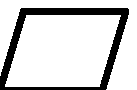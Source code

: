 prologues:=3;
verbatimtex
%&latex
\documentclass{minimal}
\begin{document}
etex

beginfig(0);

pickup pencircle scaled 0.08 cm
    pair A, B, C, D;
    A:=(0,0); B:=(1.3cm,0); C:=(0.3 cm,1cm);D:=(1.6 cm,1 cm);
    draw A--B--D--C--A;

endfig;

end